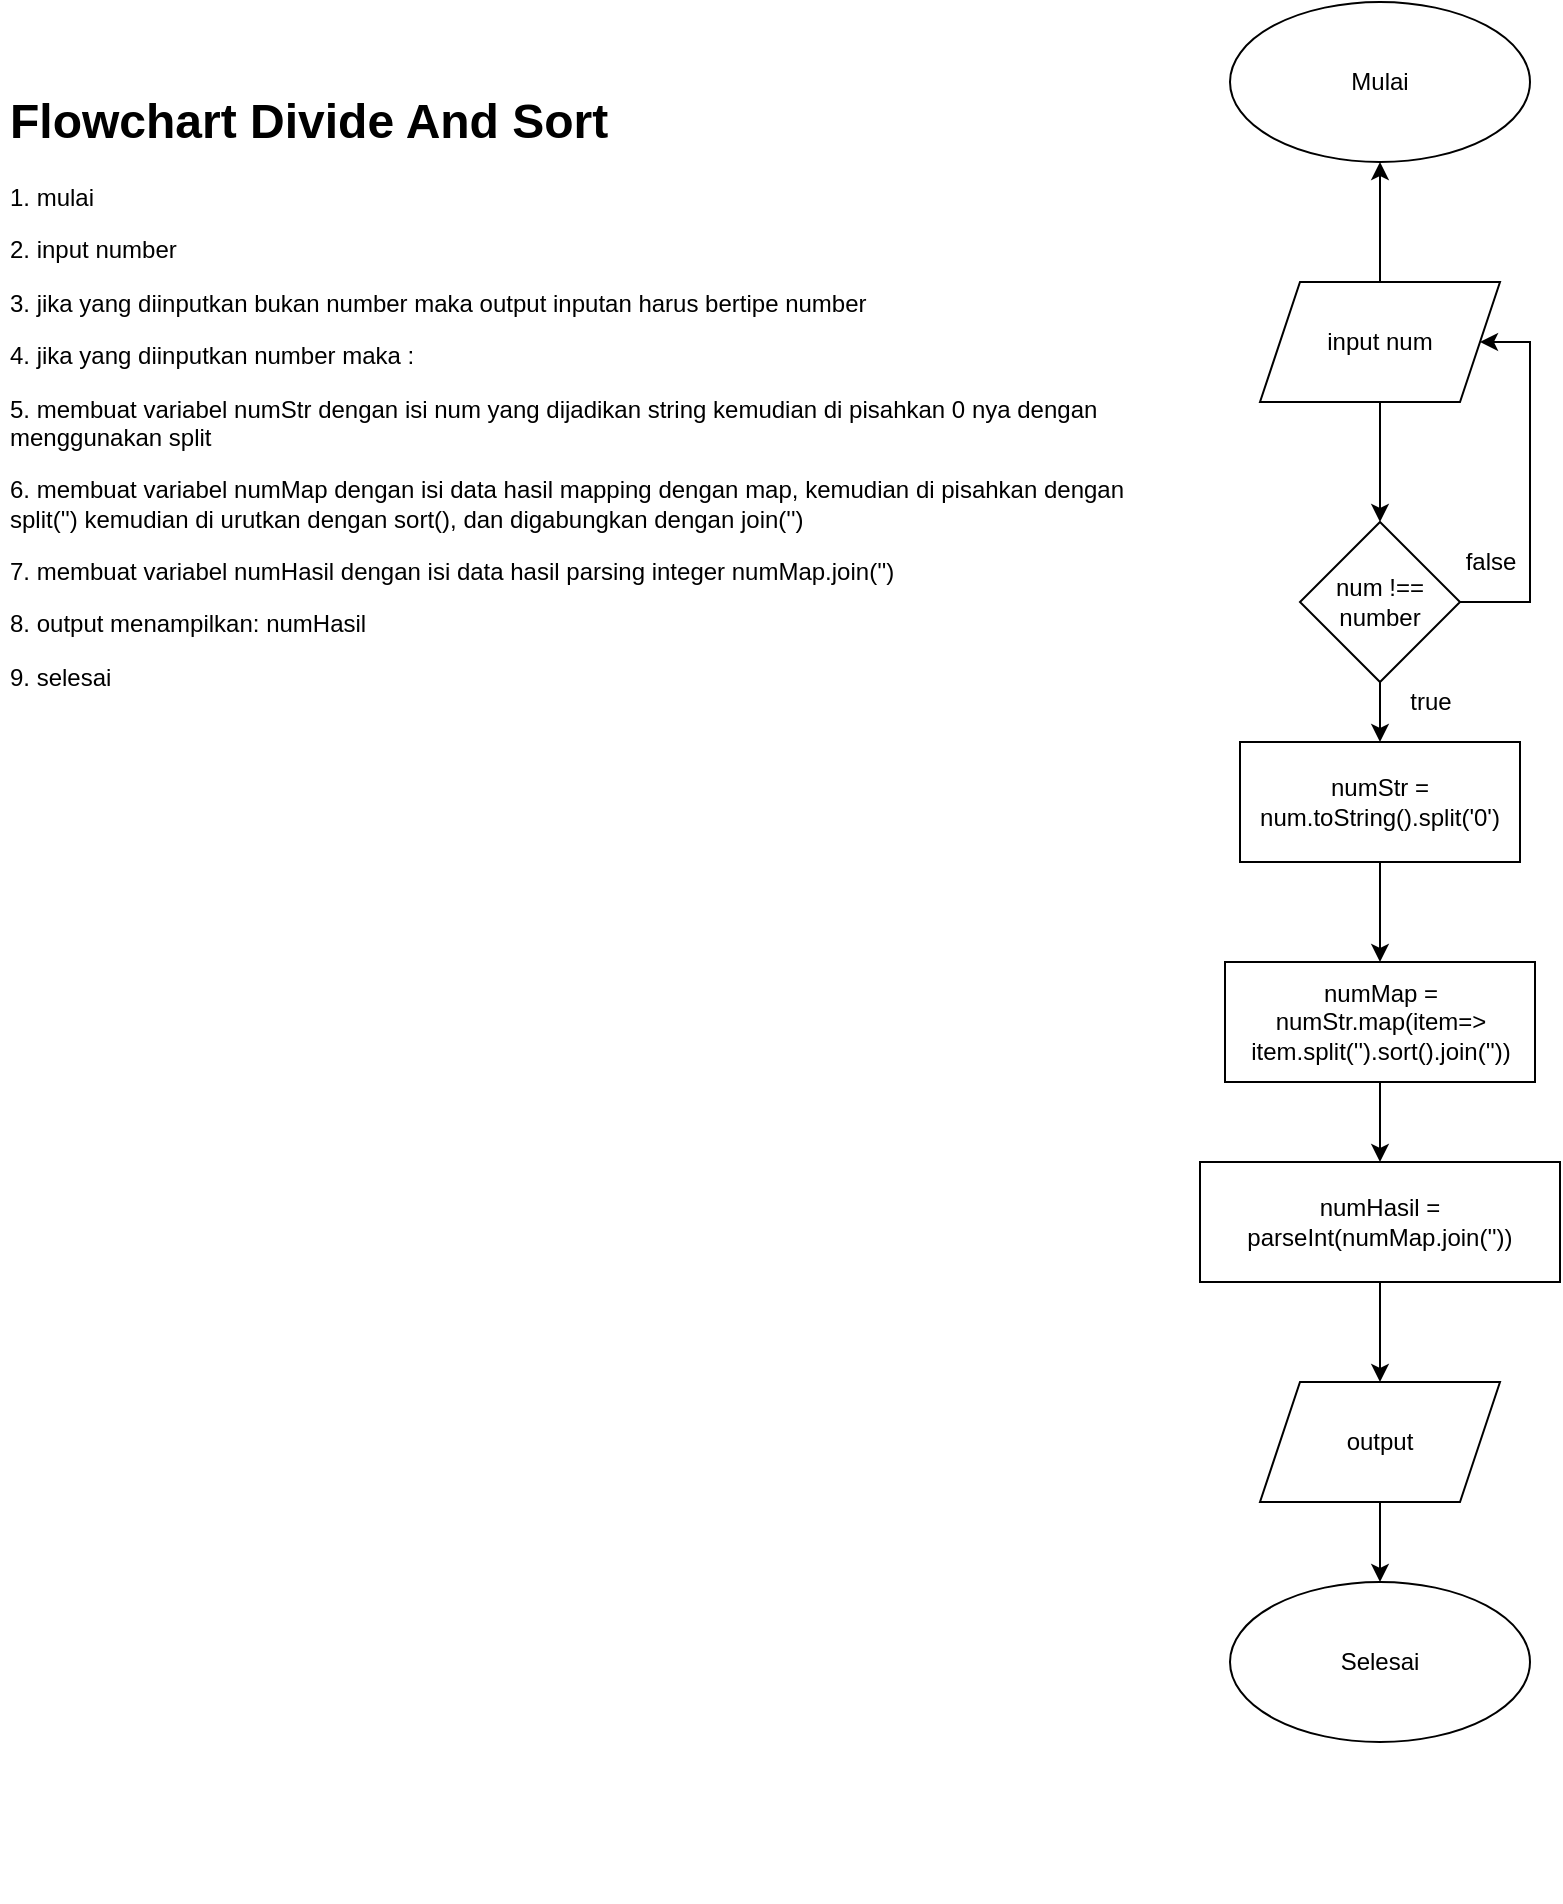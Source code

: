 <mxfile version="17.4.3" type="device"><diagram id="Pz27XCaH5iZdUzpjkX3q" name="Page-1"><mxGraphModel dx="1422" dy="694" grid="1" gridSize="10" guides="1" tooltips="1" connect="1" arrows="1" fold="1" page="1" pageScale="1" pageWidth="850" pageHeight="1100" math="0" shadow="0"><root><mxCell id="0"/><mxCell id="1" parent="0"/><mxCell id="w2SUm9N1732dGLzQKhbD-7" value="" style="edgeStyle=orthogonalEdgeStyle;rounded=0;orthogonalLoop=1;jettySize=auto;html=1;" parent="1" source="w2SUm9N1732dGLzQKhbD-4" target="w2SUm9N1732dGLzQKhbD-6" edge="1"><mxGeometry relative="1" as="geometry"/></mxCell><mxCell id="ijj-pG3ALTfh9hM_XDSD-4" value="" style="edgeStyle=orthogonalEdgeStyle;rounded=0;orthogonalLoop=1;jettySize=auto;html=1;" parent="1" source="w2SUm9N1732dGLzQKhbD-4" target="ijj-pG3ALTfh9hM_XDSD-1" edge="1"><mxGeometry relative="1" as="geometry"/></mxCell><mxCell id="w2SUm9N1732dGLzQKhbD-4" value="input num" style="shape=parallelogram;perimeter=parallelogramPerimeter;whiteSpace=wrap;html=1;fixedSize=1;" parent="1" vertex="1"><mxGeometry x="705" y="240" width="120" height="60" as="geometry"/></mxCell><mxCell id="w2SUm9N1732dGLzQKhbD-10" value="" style="edgeStyle=orthogonalEdgeStyle;rounded=0;orthogonalLoop=1;jettySize=auto;html=1;" parent="1" source="w2SUm9N1732dGLzQKhbD-6" target="w2SUm9N1732dGLzQKhbD-9" edge="1"><mxGeometry relative="1" as="geometry"/></mxCell><mxCell id="45HcD1NYE5kqfFZOA1Qj-3" value="" style="edgeStyle=orthogonalEdgeStyle;rounded=0;orthogonalLoop=1;jettySize=auto;html=1;entryX=1;entryY=0.5;entryDx=0;entryDy=0;" edge="1" parent="1" source="w2SUm9N1732dGLzQKhbD-6" target="w2SUm9N1732dGLzQKhbD-4"><mxGeometry relative="1" as="geometry"><mxPoint x="900" y="400" as="targetPoint"/><Array as="points"><mxPoint x="840" y="400"/><mxPoint x="840" y="270"/></Array></mxGeometry></mxCell><mxCell id="w2SUm9N1732dGLzQKhbD-6" value="num !== number" style="rhombus;whiteSpace=wrap;html=1;" parent="1" vertex="1"><mxGeometry x="725" y="360" width="80" height="80" as="geometry"/></mxCell><mxCell id="w2SUm9N1732dGLzQKhbD-12" value="" style="edgeStyle=orthogonalEdgeStyle;rounded=0;orthogonalLoop=1;jettySize=auto;html=1;" parent="1" source="w2SUm9N1732dGLzQKhbD-9" target="w2SUm9N1732dGLzQKhbD-11" edge="1"><mxGeometry relative="1" as="geometry"/></mxCell><mxCell id="w2SUm9N1732dGLzQKhbD-9" value="numStr = num.toString().split('0')" style="rounded=0;whiteSpace=wrap;html=1;" parent="1" vertex="1"><mxGeometry x="695" y="470" width="140" height="60" as="geometry"/></mxCell><mxCell id="g6HK8R3LuqA-9tE-ewDT-2" value="" style="edgeStyle=orthogonalEdgeStyle;rounded=0;orthogonalLoop=1;jettySize=auto;html=1;" parent="1" source="w2SUm9N1732dGLzQKhbD-11" target="g6HK8R3LuqA-9tE-ewDT-1" edge="1"><mxGeometry relative="1" as="geometry"/></mxCell><mxCell id="w2SUm9N1732dGLzQKhbD-11" value="numMap = numStr.map(item=&amp;gt; item.split('').sort().join(''))" style="whiteSpace=wrap;html=1;rounded=0;" parent="1" vertex="1"><mxGeometry x="687.5" y="580" width="155" height="60" as="geometry"/></mxCell><mxCell id="g6HK8R3LuqA-9tE-ewDT-8" value="" style="edgeStyle=orthogonalEdgeStyle;rounded=0;orthogonalLoop=1;jettySize=auto;html=1;" parent="1" source="g6HK8R3LuqA-9tE-ewDT-1" target="g6HK8R3LuqA-9tE-ewDT-7" edge="1"><mxGeometry relative="1" as="geometry"/></mxCell><mxCell id="g6HK8R3LuqA-9tE-ewDT-1" value="numHasil = parseInt(numMap.join(''))" style="whiteSpace=wrap;html=1;rounded=0;" parent="1" vertex="1"><mxGeometry x="675" y="680" width="180" height="60" as="geometry"/></mxCell><mxCell id="g6HK8R3LuqA-9tE-ewDT-3" value="true" style="text;html=1;resizable=0;autosize=1;align=center;verticalAlign=middle;points=[];fillColor=none;strokeColor=none;rounded=0;" parent="1" vertex="1"><mxGeometry x="770" y="440" width="40" height="20" as="geometry"/></mxCell><mxCell id="g6HK8R3LuqA-9tE-ewDT-4" value="false" style="text;html=1;resizable=0;autosize=1;align=center;verticalAlign=middle;points=[];fillColor=none;strokeColor=none;rounded=0;" parent="1" vertex="1"><mxGeometry x="800" y="370" width="40" height="20" as="geometry"/></mxCell><mxCell id="45HcD1NYE5kqfFZOA1Qj-4" style="edgeStyle=orthogonalEdgeStyle;rounded=0;orthogonalLoop=1;jettySize=auto;html=1;" edge="1" parent="1" source="g6HK8R3LuqA-9tE-ewDT-7" target="ijj-pG3ALTfh9hM_XDSD-2"><mxGeometry relative="1" as="geometry"/></mxCell><mxCell id="g6HK8R3LuqA-9tE-ewDT-7" value="output" style="shape=parallelogram;perimeter=parallelogramPerimeter;whiteSpace=wrap;html=1;fixedSize=1;" parent="1" vertex="1"><mxGeometry x="705" y="790" width="120" height="60" as="geometry"/></mxCell><mxCell id="g6HK8R3LuqA-9tE-ewDT-10" value="&lt;h1&gt;Flowchart Divide And Sort&lt;/h1&gt;&lt;p&gt;1. mulai&lt;/p&gt;&lt;p&gt;2. input number&lt;/p&gt;&lt;p&gt;3. jika yang diinputkan bukan number maka output inputan harus bertipe number&lt;/p&gt;&lt;p&gt;4. jika yang diinputkan number maka :&lt;/p&gt;&lt;p&gt;5. membuat variabel numStr dengan isi num yang dijadikan string kemudian di pisahkan 0 nya dengan menggunakan split&lt;/p&gt;&lt;p&gt;6. membuat variabel numMap dengan isi data hasil mapping dengan map, kemudian di pisahkan dengan split('') kemudian di urutkan dengan sort(), dan digabungkan dengan join('')&lt;/p&gt;&lt;p&gt;7. membuat variabel numHasil dengan isi data hasil parsing integer numMap.join('')&lt;/p&gt;&lt;p&gt;8. output menampilkan: numHasil&lt;/p&gt;&lt;p&gt;9. selesai&lt;br&gt;&lt;/p&gt;" style="text;html=1;strokeColor=none;fillColor=none;spacing=5;spacingTop=-20;whiteSpace=wrap;overflow=hidden;rounded=0;" parent="1" vertex="1"><mxGeometry x="75" y="140" width="600" height="910" as="geometry"/></mxCell><mxCell id="ijj-pG3ALTfh9hM_XDSD-1" value="Mulai" style="ellipse;whiteSpace=wrap;html=1;" parent="1" vertex="1"><mxGeometry x="690" y="100" width="150" height="80" as="geometry"/></mxCell><mxCell id="ijj-pG3ALTfh9hM_XDSD-2" value="Selesai" style="ellipse;whiteSpace=wrap;html=1;" parent="1" vertex="1"><mxGeometry x="690" y="890" width="150" height="80" as="geometry"/></mxCell></root></mxGraphModel></diagram></mxfile>
